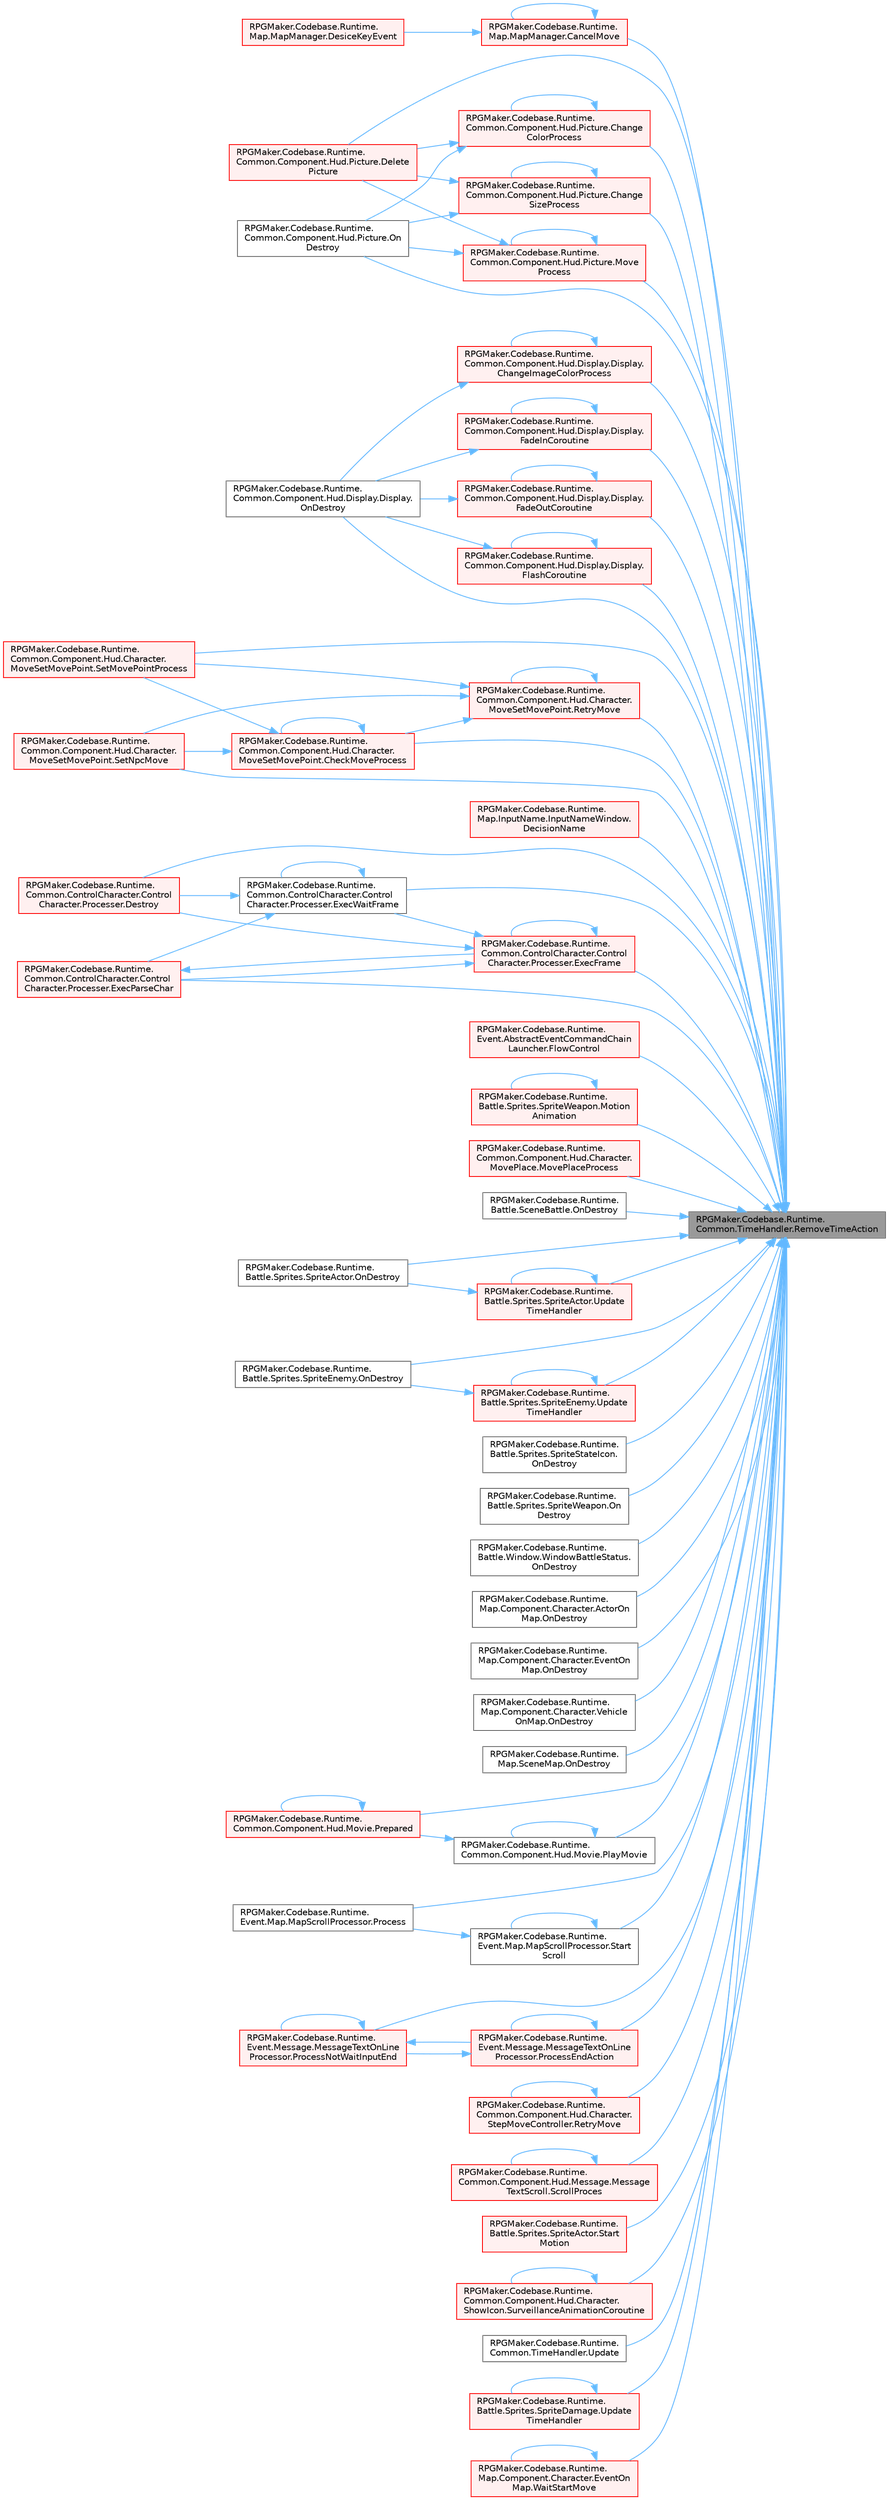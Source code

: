 digraph "RPGMaker.Codebase.Runtime.Common.TimeHandler.RemoveTimeAction"
{
 // LATEX_PDF_SIZE
  bgcolor="transparent";
  edge [fontname=Helvetica,fontsize=10,labelfontname=Helvetica,labelfontsize=10];
  node [fontname=Helvetica,fontsize=10,shape=box,height=0.2,width=0.4];
  rankdir="RL";
  Node1 [id="Node000001",label="RPGMaker.Codebase.Runtime.\lCommon.TimeHandler.RemoveTimeAction",height=0.2,width=0.4,color="gray40", fillcolor="grey60", style="filled", fontcolor="black",tooltip="Actionの削除"];
  Node1 -> Node2 [id="edge1_Node000001_Node000002",dir="back",color="steelblue1",style="solid",tooltip=" "];
  Node2 [id="Node000002",label="RPGMaker.Codebase.Runtime.\lMap.MapManager.CancelMove",height=0.2,width=0.4,color="red", fillcolor="#FFF0F0", style="filled",URL="$d5/d0f/class_r_p_g_maker_1_1_codebase_1_1_runtime_1_1_map_1_1_map_manager.html#aec356ba03028b9e11ece2ceb38d7f3cf",tooltip=" "];
  Node2 -> Node2 [id="edge2_Node000002_Node000002",dir="back",color="steelblue1",style="solid",tooltip=" "];
  Node2 -> Node3 [id="edge3_Node000002_Node000003",dir="back",color="steelblue1",style="solid",tooltip=" "];
  Node3 [id="Node000003",label="RPGMaker.Codebase.Runtime.\lMap.MapManager.DesiceKeyEvent",height=0.2,width=0.4,color="red", fillcolor="#FFF0F0", style="filled",URL="$d5/d0f/class_r_p_g_maker_1_1_codebase_1_1_runtime_1_1_map_1_1_map_manager.html#a2655da596d391627e8c2f71e6e490b62",tooltip=" "];
  Node1 -> Node66 [id="edge4_Node000001_Node000066",dir="back",color="steelblue1",style="solid",tooltip=" "];
  Node66 [id="Node000066",label="RPGMaker.Codebase.Runtime.\lCommon.Component.Hud.Picture.Change\lColorProcess",height=0.2,width=0.4,color="red", fillcolor="#FFF0F0", style="filled",URL="$d6/dbe/class_r_p_g_maker_1_1_codebase_1_1_runtime_1_1_common_1_1_component_1_1_hud_1_1_picture.html#a1029967f68621214191249ff09332c66",tooltip=" "];
  Node66 -> Node66 [id="edge5_Node000066_Node000066",dir="back",color="steelblue1",style="solid",tooltip=" "];
  Node66 -> Node67 [id="edge6_Node000066_Node000067",dir="back",color="steelblue1",style="solid",tooltip=" "];
  Node67 [id="Node000067",label="RPGMaker.Codebase.Runtime.\lCommon.Component.Hud.Picture.Delete\lPicture",height=0.2,width=0.4,color="red", fillcolor="#FFF0F0", style="filled",URL="$d6/dbe/class_r_p_g_maker_1_1_codebase_1_1_runtime_1_1_common_1_1_component_1_1_hud_1_1_picture.html#a2d7b908e6e390a4554a4da871dae9715",tooltip=" "];
  Node66 -> Node71 [id="edge7_Node000066_Node000071",dir="back",color="steelblue1",style="solid",tooltip=" "];
  Node71 [id="Node000071",label="RPGMaker.Codebase.Runtime.\lCommon.Component.Hud.Picture.On\lDestroy",height=0.2,width=0.4,color="grey40", fillcolor="white", style="filled",URL="$d6/dbe/class_r_p_g_maker_1_1_codebase_1_1_runtime_1_1_common_1_1_component_1_1_hud_1_1_picture.html#ad720972fa4df8ec1002cbf285d91566c",tooltip=" "];
  Node1 -> Node74 [id="edge8_Node000001_Node000074",dir="back",color="steelblue1",style="solid",tooltip=" "];
  Node74 [id="Node000074",label="RPGMaker.Codebase.Runtime.\lCommon.Component.Hud.Display.Display.\lChangeImageColorProcess",height=0.2,width=0.4,color="red", fillcolor="#FFF0F0", style="filled",URL="$d3/dde/class_r_p_g_maker_1_1_codebase_1_1_runtime_1_1_common_1_1_component_1_1_hud_1_1_display_1_1_display.html#a46281f1b52257ce548d6ef8f5dc18eab",tooltip=" "];
  Node74 -> Node74 [id="edge9_Node000074_Node000074",dir="back",color="steelblue1",style="solid",tooltip=" "];
  Node74 -> Node77 [id="edge10_Node000074_Node000077",dir="back",color="steelblue1",style="solid",tooltip=" "];
  Node77 [id="Node000077",label="RPGMaker.Codebase.Runtime.\lCommon.Component.Hud.Display.Display.\lOnDestroy",height=0.2,width=0.4,color="grey40", fillcolor="white", style="filled",URL="$d3/dde/class_r_p_g_maker_1_1_codebase_1_1_runtime_1_1_common_1_1_component_1_1_hud_1_1_display_1_1_display.html#a396df5e8148efd32914114318826fd65",tooltip=" "];
  Node1 -> Node78 [id="edge11_Node000001_Node000078",dir="back",color="steelblue1",style="solid",tooltip=" "];
  Node78 [id="Node000078",label="RPGMaker.Codebase.Runtime.\lCommon.Component.Hud.Picture.Change\lSizeProcess",height=0.2,width=0.4,color="red", fillcolor="#FFF0F0", style="filled",URL="$d6/dbe/class_r_p_g_maker_1_1_codebase_1_1_runtime_1_1_common_1_1_component_1_1_hud_1_1_picture.html#a318cd473808ecdbb9ce28813678042a2",tooltip=" "];
  Node78 -> Node78 [id="edge12_Node000078_Node000078",dir="back",color="steelblue1",style="solid",tooltip=" "];
  Node78 -> Node67 [id="edge13_Node000078_Node000067",dir="back",color="steelblue1",style="solid",tooltip=" "];
  Node78 -> Node71 [id="edge14_Node000078_Node000071",dir="back",color="steelblue1",style="solid",tooltip=" "];
  Node1 -> Node38 [id="edge15_Node000001_Node000038",dir="back",color="steelblue1",style="solid",tooltip=" "];
  Node38 [id="Node000038",label="RPGMaker.Codebase.Runtime.\lCommon.Component.Hud.Character.\lMoveSetMovePoint.CheckMoveProcess",height=0.2,width=0.4,color="red", fillcolor="#FFF0F0", style="filled",URL="$d9/dcc/class_r_p_g_maker_1_1_codebase_1_1_runtime_1_1_common_1_1_component_1_1_hud_1_1_character_1_1_move_set_move_point.html#a2bae2a194cc3c0c8d04f6fbba15a96a2",tooltip=" "];
  Node38 -> Node38 [id="edge16_Node000038_Node000038",dir="back",color="steelblue1",style="solid",tooltip=" "];
  Node38 -> Node47 [id="edge17_Node000038_Node000047",dir="back",color="steelblue1",style="solid",tooltip=" "];
  Node47 [id="Node000047",label="RPGMaker.Codebase.Runtime.\lCommon.Component.Hud.Character.\lMoveSetMovePoint.SetMovePointProcess",height=0.2,width=0.4,color="red", fillcolor="#FFF0F0", style="filled",URL="$d9/dcc/class_r_p_g_maker_1_1_codebase_1_1_runtime_1_1_common_1_1_component_1_1_hud_1_1_character_1_1_move_set_move_point.html#a60d59a4bd8e4ced80293c6737c5f5305",tooltip="イベントコマンドから設定"];
  Node38 -> Node51 [id="edge18_Node000038_Node000051",dir="back",color="steelblue1",style="solid",tooltip=" "];
  Node51 [id="Node000051",label="RPGMaker.Codebase.Runtime.\lCommon.Component.Hud.Character.\lMoveSetMovePoint.SetNpcMove",height=0.2,width=0.4,color="red", fillcolor="#FFF0F0", style="filled",URL="$d9/dcc/class_r_p_g_maker_1_1_codebase_1_1_runtime_1_1_common_1_1_component_1_1_hud_1_1_character_1_1_move_set_move_point.html#a27fe8ab335660b51e4bf73d7365c9039",tooltip="自律移動から設定"];
  Node1 -> Node81 [id="edge19_Node000001_Node000081",dir="back",color="steelblue1",style="solid",tooltip=" "];
  Node81 [id="Node000081",label="RPGMaker.Codebase.Runtime.\lMap.InputName.InputNameWindow.\lDecisionName",height=0.2,width=0.4,color="red", fillcolor="#FFF0F0", style="filled",URL="$dd/d7d/class_r_p_g_maker_1_1_codebase_1_1_runtime_1_1_map_1_1_input_name_1_1_input_name_window.html#ad8012c56d8b3f8b10386dda4c071919f",tooltip=" "];
  Node1 -> Node67 [id="edge20_Node000001_Node000067",dir="back",color="steelblue1",style="solid",tooltip=" "];
  Node1 -> Node83 [id="edge21_Node000001_Node000083",dir="back",color="steelblue1",style="solid",tooltip=" "];
  Node83 [id="Node000083",label="RPGMaker.Codebase.Runtime.\lCommon.ControlCharacter.Control\lCharacter.Processer.Destroy",height=0.2,width=0.4,color="red", fillcolor="#FFF0F0", style="filled",URL="$d7/d0c/class_r_p_g_maker_1_1_codebase_1_1_runtime_1_1_common_1_1_control_character_1_1_control_character_1_1_processer.html#a0f76c05f86434a333f8f5692dab9bc93",tooltip=" "];
  Node1 -> Node157 [id="edge22_Node000001_Node000157",dir="back",color="steelblue1",style="solid",tooltip=" "];
  Node157 [id="Node000157",label="RPGMaker.Codebase.Runtime.\lCommon.ControlCharacter.Control\lCharacter.Processer.ExecFrame",height=0.2,width=0.4,color="red", fillcolor="#FFF0F0", style="filled",URL="$d7/d0c/class_r_p_g_maker_1_1_codebase_1_1_runtime_1_1_common_1_1_control_character_1_1_control_character_1_1_processer.html#a2da1505fa13ab3adc0c89cbe4051de15",tooltip=" "];
  Node157 -> Node83 [id="edge23_Node000157_Node000083",dir="back",color="steelblue1",style="solid",tooltip=" "];
  Node157 -> Node157 [id="edge24_Node000157_Node000157",dir="back",color="steelblue1",style="solid",tooltip=" "];
  Node157 -> Node163 [id="edge25_Node000157_Node000163",dir="back",color="steelblue1",style="solid",tooltip=" "];
  Node163 [id="Node000163",label="RPGMaker.Codebase.Runtime.\lCommon.ControlCharacter.Control\lCharacter.Processer.ExecParseChar",height=0.2,width=0.4,color="red", fillcolor="#FFF0F0", style="filled",URL="$d7/d0c/class_r_p_g_maker_1_1_codebase_1_1_runtime_1_1_common_1_1_control_character_1_1_control_character_1_1_processer.html#a98cee73aab96ee5be0898304e7dbccde",tooltip="1文字 (1制御文字列含む) の処理。"];
  Node163 -> Node157 [id="edge26_Node000163_Node000157",dir="back",color="steelblue1",style="solid",tooltip=" "];
  Node157 -> Node170 [id="edge27_Node000157_Node000170",dir="back",color="steelblue1",style="solid",tooltip=" "];
  Node170 [id="Node000170",label="RPGMaker.Codebase.Runtime.\lCommon.ControlCharacter.Control\lCharacter.Processer.ExecWaitFrame",height=0.2,width=0.4,color="grey40", fillcolor="white", style="filled",URL="$d7/d0c/class_r_p_g_maker_1_1_codebase_1_1_runtime_1_1_common_1_1_control_character_1_1_control_character_1_1_processer.html#ae15f9239c4dd60bc2b7683c524c487f3",tooltip=" "];
  Node170 -> Node83 [id="edge28_Node000170_Node000083",dir="back",color="steelblue1",style="solid",tooltip=" "];
  Node170 -> Node163 [id="edge29_Node000170_Node000163",dir="back",color="steelblue1",style="solid",tooltip=" "];
  Node170 -> Node170 [id="edge30_Node000170_Node000170",dir="back",color="steelblue1",style="solid",tooltip=" "];
  Node1 -> Node163 [id="edge31_Node000001_Node000163",dir="back",color="steelblue1",style="solid",tooltip=" "];
  Node1 -> Node170 [id="edge32_Node000001_Node000170",dir="back",color="steelblue1",style="solid",tooltip=" "];
  Node1 -> Node171 [id="edge33_Node000001_Node000171",dir="back",color="steelblue1",style="solid",tooltip=" "];
  Node171 [id="Node000171",label="RPGMaker.Codebase.Runtime.\lCommon.Component.Hud.Display.Display.\lFadeInCoroutine",height=0.2,width=0.4,color="red", fillcolor="#FFF0F0", style="filled",URL="$d3/dde/class_r_p_g_maker_1_1_codebase_1_1_runtime_1_1_common_1_1_component_1_1_hud_1_1_display_1_1_display.html#af472e531aabc50f92caf8e8bb2ca2452",tooltip=" "];
  Node171 -> Node171 [id="edge34_Node000171_Node000171",dir="back",color="steelblue1",style="solid",tooltip=" "];
  Node171 -> Node77 [id="edge35_Node000171_Node000077",dir="back",color="steelblue1",style="solid",tooltip=" "];
  Node1 -> Node176 [id="edge36_Node000001_Node000176",dir="back",color="steelblue1",style="solid",tooltip=" "];
  Node176 [id="Node000176",label="RPGMaker.Codebase.Runtime.\lCommon.Component.Hud.Display.Display.\lFadeOutCoroutine",height=0.2,width=0.4,color="red", fillcolor="#FFF0F0", style="filled",URL="$d3/dde/class_r_p_g_maker_1_1_codebase_1_1_runtime_1_1_common_1_1_component_1_1_hud_1_1_display_1_1_display.html#a4433987cf67d88584c11580260828c9c",tooltip=" "];
  Node176 -> Node176 [id="edge37_Node000176_Node000176",dir="back",color="steelblue1",style="solid",tooltip=" "];
  Node176 -> Node77 [id="edge38_Node000176_Node000077",dir="back",color="steelblue1",style="solid",tooltip=" "];
  Node1 -> Node192 [id="edge39_Node000001_Node000192",dir="back",color="steelblue1",style="solid",tooltip=" "];
  Node192 [id="Node000192",label="RPGMaker.Codebase.Runtime.\lCommon.Component.Hud.Display.Display.\lFlashCoroutine",height=0.2,width=0.4,color="red", fillcolor="#FFF0F0", style="filled",URL="$d3/dde/class_r_p_g_maker_1_1_codebase_1_1_runtime_1_1_common_1_1_component_1_1_hud_1_1_display_1_1_display.html#ac47d01b9a8aa427072a7e96d8daa3f22",tooltip="フラッシュ演出の実行部分"];
  Node192 -> Node192 [id="edge40_Node000192_Node000192",dir="back",color="steelblue1",style="solid",tooltip=" "];
  Node192 -> Node77 [id="edge41_Node000192_Node000077",dir="back",color="steelblue1",style="solid",tooltip=" "];
  Node1 -> Node195 [id="edge42_Node000001_Node000195",dir="back",color="steelblue1",style="solid",tooltip=" "];
  Node195 [id="Node000195",label="RPGMaker.Codebase.Runtime.\lEvent.AbstractEventCommandChain\lLauncher.FlowControl",height=0.2,width=0.4,color="red", fillcolor="#FFF0F0", style="filled",URL="$d4/dd0/class_r_p_g_maker_1_1_codebase_1_1_runtime_1_1_event_1_1_abstract_event_command_chain_launcher.html#a01b386806bfe1b3fece68f3f3cdf7b44",tooltip="イベントのフロー制御. ソースを分けるとインデックス周りが複雑になるのでここで処理."];
  Node1 -> Node199 [id="edge43_Node000001_Node000199",dir="back",color="steelblue1",style="solid",tooltip=" "];
  Node199 [id="Node000199",label="RPGMaker.Codebase.Runtime.\lBattle.Sprites.SpriteWeapon.Motion\lAnimation",height=0.2,width=0.4,color="red", fillcolor="#FFF0F0", style="filled",URL="$db/d90/class_r_p_g_maker_1_1_codebase_1_1_runtime_1_1_battle_1_1_sprites_1_1_sprite_weapon.html#ac25007d85788ed5b99d217ccbdd580fd",tooltip="アニメーション処理"];
  Node199 -> Node199 [id="edge44_Node000199_Node000199",dir="back",color="steelblue1",style="solid",tooltip=" "];
  Node1 -> Node14 [id="edge45_Node000001_Node000014",dir="back",color="steelblue1",style="solid",tooltip=" "];
  Node14 [id="Node000014",label="RPGMaker.Codebase.Runtime.\lCommon.Component.Hud.Character.\lMovePlace.MovePlaceProcess",height=0.2,width=0.4,color="red", fillcolor="#FFF0F0", style="filled",URL="$df/d12/class_r_p_g_maker_1_1_codebase_1_1_runtime_1_1_common_1_1_component_1_1_hud_1_1_character_1_1_move_place.html#a937507f8d3c881ce82d1d1eb38321bbf",tooltip=" "];
  Node1 -> Node207 [id="edge46_Node000001_Node000207",dir="back",color="steelblue1",style="solid",tooltip=" "];
  Node207 [id="Node000207",label="RPGMaker.Codebase.Runtime.\lCommon.Component.Hud.Picture.Move\lProcess",height=0.2,width=0.4,color="red", fillcolor="#FFF0F0", style="filled",URL="$d6/dbe/class_r_p_g_maker_1_1_codebase_1_1_runtime_1_1_common_1_1_component_1_1_hud_1_1_picture.html#a1dc656847139d3caebaf59daa5f444ac",tooltip=" "];
  Node207 -> Node67 [id="edge47_Node000207_Node000067",dir="back",color="steelblue1",style="solid",tooltip=" "];
  Node207 -> Node207 [id="edge48_Node000207_Node000207",dir="back",color="steelblue1",style="solid",tooltip=" "];
  Node207 -> Node71 [id="edge49_Node000207_Node000071",dir="back",color="steelblue1",style="solid",tooltip=" "];
  Node1 -> Node155 [id="edge50_Node000001_Node000155",dir="back",color="steelblue1",style="solid",tooltip=" "];
  Node155 [id="Node000155",label="RPGMaker.Codebase.Runtime.\lBattle.SceneBattle.OnDestroy",height=0.2,width=0.4,color="grey40", fillcolor="white", style="filled",URL="$dd/d83/class_r_p_g_maker_1_1_codebase_1_1_runtime_1_1_battle_1_1_scene_battle.html#a9231e45c15cb86d90ea7850734f317e8",tooltip="破棄処理"];
  Node1 -> Node206 [id="edge51_Node000001_Node000206",dir="back",color="steelblue1",style="solid",tooltip=" "];
  Node206 [id="Node000206",label="RPGMaker.Codebase.Runtime.\lBattle.Sprites.SpriteActor.OnDestroy",height=0.2,width=0.4,color="grey40", fillcolor="white", style="filled",URL="$d3/d5b/class_r_p_g_maker_1_1_codebase_1_1_runtime_1_1_battle_1_1_sprites_1_1_sprite_actor.html#a528b2a5532d38e6f762e25efef3f859d",tooltip="破棄処理"];
  Node1 -> Node210 [id="edge52_Node000001_Node000210",dir="back",color="steelblue1",style="solid",tooltip=" "];
  Node210 [id="Node000210",label="RPGMaker.Codebase.Runtime.\lBattle.Sprites.SpriteEnemy.OnDestroy",height=0.2,width=0.4,color="grey40", fillcolor="white", style="filled",URL="$d3/d60/class_r_p_g_maker_1_1_codebase_1_1_runtime_1_1_battle_1_1_sprites_1_1_sprite_enemy.html#a93af276103934a3e82d3836d98dd2dfc",tooltip="GameObject破棄時処理"];
  Node1 -> Node211 [id="edge53_Node000001_Node000211",dir="back",color="steelblue1",style="solid",tooltip=" "];
  Node211 [id="Node000211",label="RPGMaker.Codebase.Runtime.\lBattle.Sprites.SpriteStateIcon.\lOnDestroy",height=0.2,width=0.4,color="grey40", fillcolor="white", style="filled",URL="$d7/d4e/class_r_p_g_maker_1_1_codebase_1_1_runtime_1_1_battle_1_1_sprites_1_1_sprite_state_icon.html#a77ee7c829f5eb1e738ddaaf9dd89207d",tooltip="破棄処理"];
  Node1 -> Node212 [id="edge54_Node000001_Node000212",dir="back",color="steelblue1",style="solid",tooltip=" "];
  Node212 [id="Node000212",label="RPGMaker.Codebase.Runtime.\lBattle.Sprites.SpriteWeapon.On\lDestroy",height=0.2,width=0.4,color="grey40", fillcolor="white", style="filled",URL="$db/d90/class_r_p_g_maker_1_1_codebase_1_1_runtime_1_1_battle_1_1_sprites_1_1_sprite_weapon.html#ab4cf8bb61fbbe918dde91d1caaf580ee",tooltip="破棄処理"];
  Node1 -> Node213 [id="edge55_Node000001_Node000213",dir="back",color="steelblue1",style="solid",tooltip=" "];
  Node213 [id="Node000213",label="RPGMaker.Codebase.Runtime.\lBattle.Window.WindowBattleStatus.\lOnDestroy",height=0.2,width=0.4,color="grey40", fillcolor="white", style="filled",URL="$d6/daf/class_r_p_g_maker_1_1_codebase_1_1_runtime_1_1_battle_1_1_window_1_1_window_battle_status.html#a4eae8de9a04dfd5a408cd4d75d2b578a",tooltip="破棄時処理"];
  Node1 -> Node77 [id="edge56_Node000001_Node000077",dir="back",color="steelblue1",style="solid",tooltip=" "];
  Node1 -> Node71 [id="edge57_Node000001_Node000071",dir="back",color="steelblue1",style="solid",tooltip=" "];
  Node1 -> Node214 [id="edge58_Node000001_Node000214",dir="back",color="steelblue1",style="solid",tooltip=" "];
  Node214 [id="Node000214",label="RPGMaker.Codebase.Runtime.\lMap.Component.Character.ActorOn\lMap.OnDestroy",height=0.2,width=0.4,color="grey40", fillcolor="white", style="filled",URL="$df/d08/class_r_p_g_maker_1_1_codebase_1_1_runtime_1_1_map_1_1_component_1_1_character_1_1_actor_on_map.html#a23162fe2d83baeb17b74592e54701ea0",tooltip=" "];
  Node1 -> Node215 [id="edge59_Node000001_Node000215",dir="back",color="steelblue1",style="solid",tooltip=" "];
  Node215 [id="Node000215",label="RPGMaker.Codebase.Runtime.\lMap.Component.Character.EventOn\lMap.OnDestroy",height=0.2,width=0.4,color="grey40", fillcolor="white", style="filled",URL="$da/d39/class_r_p_g_maker_1_1_codebase_1_1_runtime_1_1_map_1_1_component_1_1_character_1_1_event_on_map.html#a845fa17d14b7814779e51f9f87e2b1d4",tooltip=" "];
  Node1 -> Node216 [id="edge60_Node000001_Node000216",dir="back",color="steelblue1",style="solid",tooltip=" "];
  Node216 [id="Node000216",label="RPGMaker.Codebase.Runtime.\lMap.Component.Character.Vehicle\lOnMap.OnDestroy",height=0.2,width=0.4,color="grey40", fillcolor="white", style="filled",URL="$d0/d9c/class_r_p_g_maker_1_1_codebase_1_1_runtime_1_1_map_1_1_component_1_1_character_1_1_vehicle_on_map.html#a335bf1ecb42cd031eaa9a6152636bbe8",tooltip=" "];
  Node1 -> Node191 [id="edge61_Node000001_Node000191",dir="back",color="steelblue1",style="solid",tooltip=" "];
  Node191 [id="Node000191",label="RPGMaker.Codebase.Runtime.\lMap.SceneMap.OnDestroy",height=0.2,width=0.4,color="grey40", fillcolor="white", style="filled",URL="$db/d02/class_r_p_g_maker_1_1_codebase_1_1_runtime_1_1_map_1_1_scene_map.html#a6e8b21d48258d3dda96299a1fe1f9a18",tooltip=" "];
  Node1 -> Node217 [id="edge62_Node000001_Node000217",dir="back",color="steelblue1",style="solid",tooltip=" "];
  Node217 [id="Node000217",label="RPGMaker.Codebase.Runtime.\lCommon.Component.Hud.Movie.PlayMovie",height=0.2,width=0.4,color="grey40", fillcolor="white", style="filled",URL="$da/d22/class_r_p_g_maker_1_1_codebase_1_1_runtime_1_1_common_1_1_component_1_1_hud_1_1_movie.html#a1e5b8b1dd2c2c0c210f4a9c96c3c7db2",tooltip=" "];
  Node217 -> Node217 [id="edge63_Node000217_Node000217",dir="back",color="steelblue1",style="solid",tooltip=" "];
  Node217 -> Node218 [id="edge64_Node000217_Node000218",dir="back",color="steelblue1",style="solid",tooltip=" "];
  Node218 [id="Node000218",label="RPGMaker.Codebase.Runtime.\lCommon.Component.Hud.Movie.Prepared",height=0.2,width=0.4,color="red", fillcolor="#FFF0F0", style="filled",URL="$da/d22/class_r_p_g_maker_1_1_codebase_1_1_runtime_1_1_common_1_1_component_1_1_hud_1_1_movie.html#a27a1f0e0cf71cf896b3cf05bb5be602b",tooltip=" "];
  Node218 -> Node218 [id="edge65_Node000218_Node000218",dir="back",color="steelblue1",style="solid",tooltip=" "];
  Node1 -> Node218 [id="edge66_Node000001_Node000218",dir="back",color="steelblue1",style="solid",tooltip=" "];
  Node1 -> Node221 [id="edge67_Node000001_Node000221",dir="back",color="steelblue1",style="solid",tooltip=" "];
  Node221 [id="Node000221",label="RPGMaker.Codebase.Runtime.\lEvent.Map.MapScrollProcessor.Process",height=0.2,width=0.4,color="grey40", fillcolor="white", style="filled",URL="$d8/dc6/class_r_p_g_maker_1_1_codebase_1_1_runtime_1_1_event_1_1_map_1_1_map_scroll_processor.html#aa2f4e179f87e73d0ff902b129b67d99b",tooltip="イベント実行処理"];
  Node1 -> Node222 [id="edge68_Node000001_Node000222",dir="back",color="steelblue1",style="solid",tooltip=" "];
  Node222 [id="Node000222",label="RPGMaker.Codebase.Runtime.\lEvent.Message.MessageTextOnLine\lProcessor.ProcessEndAction",height=0.2,width=0.4,color="red", fillcolor="#FFF0F0", style="filled",URL="$d7/de4/class_r_p_g_maker_1_1_codebase_1_1_runtime_1_1_event_1_1_message_1_1_message_text_on_line_processor.html#a2e9ffec44cddb70f627b51f5da6a0c83",tooltip=" "];
  Node222 -> Node222 [id="edge69_Node000222_Node000222",dir="back",color="steelblue1",style="solid",tooltip=" "];
  Node222 -> Node225 [id="edge70_Node000222_Node000225",dir="back",color="steelblue1",style="solid",tooltip=" "];
  Node225 [id="Node000225",label="RPGMaker.Codebase.Runtime.\lEvent.Message.MessageTextOnLine\lProcessor.ProcessNotWaitInputEnd",height=0.2,width=0.4,color="red", fillcolor="#FFF0F0", style="filled",URL="$d7/de4/class_r_p_g_maker_1_1_codebase_1_1_runtime_1_1_event_1_1_message_1_1_message_text_on_line_processor.html#a26a009ebc0500365f699f9f0355fd261",tooltip=" "];
  Node225 -> Node222 [id="edge71_Node000225_Node000222",dir="back",color="steelblue1",style="solid",tooltip=" "];
  Node225 -> Node225 [id="edge72_Node000225_Node000225",dir="back",color="steelblue1",style="solid",tooltip=" "];
  Node1 -> Node225 [id="edge73_Node000001_Node000225",dir="back",color="steelblue1",style="solid",tooltip=" "];
  Node1 -> Node46 [id="edge74_Node000001_Node000046",dir="back",color="steelblue1",style="solid",tooltip=" "];
  Node46 [id="Node000046",label="RPGMaker.Codebase.Runtime.\lCommon.Component.Hud.Character.\lMoveSetMovePoint.RetryMove",height=0.2,width=0.4,color="red", fillcolor="#FFF0F0", style="filled",URL="$d9/dcc/class_r_p_g_maker_1_1_codebase_1_1_runtime_1_1_common_1_1_component_1_1_hud_1_1_character_1_1_move_set_move_point.html#ac9e46d3f60ddda66a0c7fa1ea42a6e9a",tooltip=" "];
  Node46 -> Node38 [id="edge75_Node000046_Node000038",dir="back",color="steelblue1",style="solid",tooltip=" "];
  Node46 -> Node46 [id="edge76_Node000046_Node000046",dir="back",color="steelblue1",style="solid",tooltip=" "];
  Node46 -> Node47 [id="edge77_Node000046_Node000047",dir="back",color="steelblue1",style="solid",tooltip=" "];
  Node46 -> Node51 [id="edge78_Node000046_Node000051",dir="back",color="steelblue1",style="solid",tooltip=" "];
  Node1 -> Node60 [id="edge79_Node000001_Node000060",dir="back",color="steelblue1",style="solid",tooltip=" "];
  Node60 [id="Node000060",label="RPGMaker.Codebase.Runtime.\lCommon.Component.Hud.Character.\lStepMoveController.RetryMove",height=0.2,width=0.4,color="red", fillcolor="#FFF0F0", style="filled",URL="$d0/d39/class_r_p_g_maker_1_1_codebase_1_1_runtime_1_1_common_1_1_component_1_1_hud_1_1_character_1_1_step_move_controller.html#ace0f98e8a8c680683a0f95c2f8050cd4",tooltip=" "];
  Node60 -> Node60 [id="edge80_Node000060_Node000060",dir="back",color="steelblue1",style="solid",tooltip=" "];
  Node1 -> Node226 [id="edge81_Node000001_Node000226",dir="back",color="steelblue1",style="solid",tooltip=" "];
  Node226 [id="Node000226",label="RPGMaker.Codebase.Runtime.\lCommon.Component.Hud.Message.Message\lTextScroll.ScrollProces",height=0.2,width=0.4,color="red", fillcolor="#FFF0F0", style="filled",URL="$d1/dc3/class_r_p_g_maker_1_1_codebase_1_1_runtime_1_1_common_1_1_component_1_1_hud_1_1_message_1_1_message_text_scroll.html#aa06880b02b728c516bf95b4b4e7a1a67",tooltip=" "];
  Node226 -> Node226 [id="edge82_Node000226_Node000226",dir="back",color="steelblue1",style="solid",tooltip=" "];
  Node1 -> Node47 [id="edge83_Node000001_Node000047",dir="back",color="steelblue1",style="solid",tooltip=" "];
  Node1 -> Node51 [id="edge84_Node000001_Node000051",dir="back",color="steelblue1",style="solid",tooltip=" "];
  Node1 -> Node229 [id="edge85_Node000001_Node000229",dir="back",color="steelblue1",style="solid",tooltip=" "];
  Node229 [id="Node000229",label="RPGMaker.Codebase.Runtime.\lBattle.Sprites.SpriteActor.Start\lMotion",height=0.2,width=0.4,color="red", fillcolor="#FFF0F0", style="filled",URL="$d3/d5b/class_r_p_g_maker_1_1_codebase_1_1_runtime_1_1_battle_1_1_sprites_1_1_sprite_actor.html#a83b0b22aa9a3f111f5e893f196b2cfd3",tooltip="指定モーションを開始"];
  Node1 -> Node236 [id="edge86_Node000001_Node000236",dir="back",color="steelblue1",style="solid",tooltip=" "];
  Node236 [id="Node000236",label="RPGMaker.Codebase.Runtime.\lEvent.Map.MapScrollProcessor.Start\lScroll",height=0.2,width=0.4,color="grey40", fillcolor="white", style="filled",URL="$d8/dc6/class_r_p_g_maker_1_1_codebase_1_1_runtime_1_1_event_1_1_map_1_1_map_scroll_processor.html#ac6ae8ba1798bfb39deabab17b65efc71",tooltip="スクロールアニメーション"];
  Node236 -> Node221 [id="edge87_Node000236_Node000221",dir="back",color="steelblue1",style="solid",tooltip=" "];
  Node236 -> Node236 [id="edge88_Node000236_Node000236",dir="back",color="steelblue1",style="solid",tooltip=" "];
  Node1 -> Node237 [id="edge89_Node000001_Node000237",dir="back",color="steelblue1",style="solid",tooltip=" "];
  Node237 [id="Node000237",label="RPGMaker.Codebase.Runtime.\lCommon.Component.Hud.Character.\lShowIcon.SurveillanceAnimationCoroutine",height=0.2,width=0.4,color="red", fillcolor="#FFF0F0", style="filled",URL="$d6/d08/class_r_p_g_maker_1_1_codebase_1_1_runtime_1_1_common_1_1_component_1_1_hud_1_1_character_1_1_show_icon.html#a9c5e12370ba19287692baba91ae34f1b",tooltip=" "];
  Node237 -> Node237 [id="edge90_Node000237_Node000237",dir="back",color="steelblue1",style="solid",tooltip=" "];
  Node1 -> Node241 [id="edge91_Node000001_Node000241",dir="back",color="steelblue1",style="solid",tooltip=" "];
  Node241 [id="Node000241",label="RPGMaker.Codebase.Runtime.\lCommon.TimeHandler.Update",height=0.2,width=0.4,color="grey40", fillcolor="white", style="filled",URL="$d3/dac/class_r_p_g_maker_1_1_codebase_1_1_runtime_1_1_common_1_1_time_handler.html#a95ff8b18d74e1b3d6b0ca04e34393132",tooltip="Update処理"];
  Node1 -> Node204 [id="edge92_Node000001_Node000204",dir="back",color="steelblue1",style="solid",tooltip=" "];
  Node204 [id="Node000204",label="RPGMaker.Codebase.Runtime.\lBattle.Sprites.SpriteActor.Update\lTimeHandler",height=0.2,width=0.4,color="red", fillcolor="#FFF0F0", style="filled",URL="$d3/d5b/class_r_p_g_maker_1_1_codebase_1_1_runtime_1_1_battle_1_1_sprites_1_1_sprite_actor.html#a45e55f85d2f74b0599bd881d23b9bd2f",tooltip="Update処理"];
  Node204 -> Node206 [id="edge93_Node000204_Node000206",dir="back",color="steelblue1",style="solid",tooltip=" "];
  Node204 -> Node204 [id="edge94_Node000204_Node000204",dir="back",color="steelblue1",style="solid",tooltip=" "];
  Node1 -> Node242 [id="edge95_Node000001_Node000242",dir="back",color="steelblue1",style="solid",tooltip=" "];
  Node242 [id="Node000242",label="RPGMaker.Codebase.Runtime.\lBattle.Sprites.SpriteDamage.Update\lTimeHandler",height=0.2,width=0.4,color="red", fillcolor="#FFF0F0", style="filled",URL="$d5/df2/class_r_p_g_maker_1_1_codebase_1_1_runtime_1_1_battle_1_1_sprites_1_1_sprite_damage.html#ac96ba78376bf8c6c21343b1671b7bf7d",tooltip="Update処理"];
  Node242 -> Node242 [id="edge96_Node000242_Node000242",dir="back",color="steelblue1",style="solid",tooltip=" "];
  Node1 -> Node247 [id="edge97_Node000001_Node000247",dir="back",color="steelblue1",style="solid",tooltip=" "];
  Node247 [id="Node000247",label="RPGMaker.Codebase.Runtime.\lBattle.Sprites.SpriteEnemy.Update\lTimeHandler",height=0.2,width=0.4,color="red", fillcolor="#FFF0F0", style="filled",URL="$d3/d60/class_r_p_g_maker_1_1_codebase_1_1_runtime_1_1_battle_1_1_sprites_1_1_sprite_enemy.html#a390468899d86061181dd8b47f1357bff",tooltip="Update処理"];
  Node247 -> Node210 [id="edge98_Node000247_Node000210",dir="back",color="steelblue1",style="solid",tooltip=" "];
  Node247 -> Node247 [id="edge99_Node000247_Node000247",dir="back",color="steelblue1",style="solid",tooltip=" "];
  Node1 -> Node53 [id="edge100_Node000001_Node000053",dir="back",color="steelblue1",style="solid",tooltip=" "];
  Node53 [id="Node000053",label="RPGMaker.Codebase.Runtime.\lMap.Component.Character.EventOn\lMap.WaitStartMove",height=0.2,width=0.4,color="red", fillcolor="#FFF0F0", style="filled",URL="$da/d39/class_r_p_g_maker_1_1_codebase_1_1_runtime_1_1_map_1_1_component_1_1_character_1_1_event_on_map.html#a66c46c5fef3fcdb850b54e3fa9b49197",tooltip=" "];
  Node53 -> Node53 [id="edge101_Node000053_Node000053",dir="back",color="steelblue1",style="solid",tooltip=" "];
}
